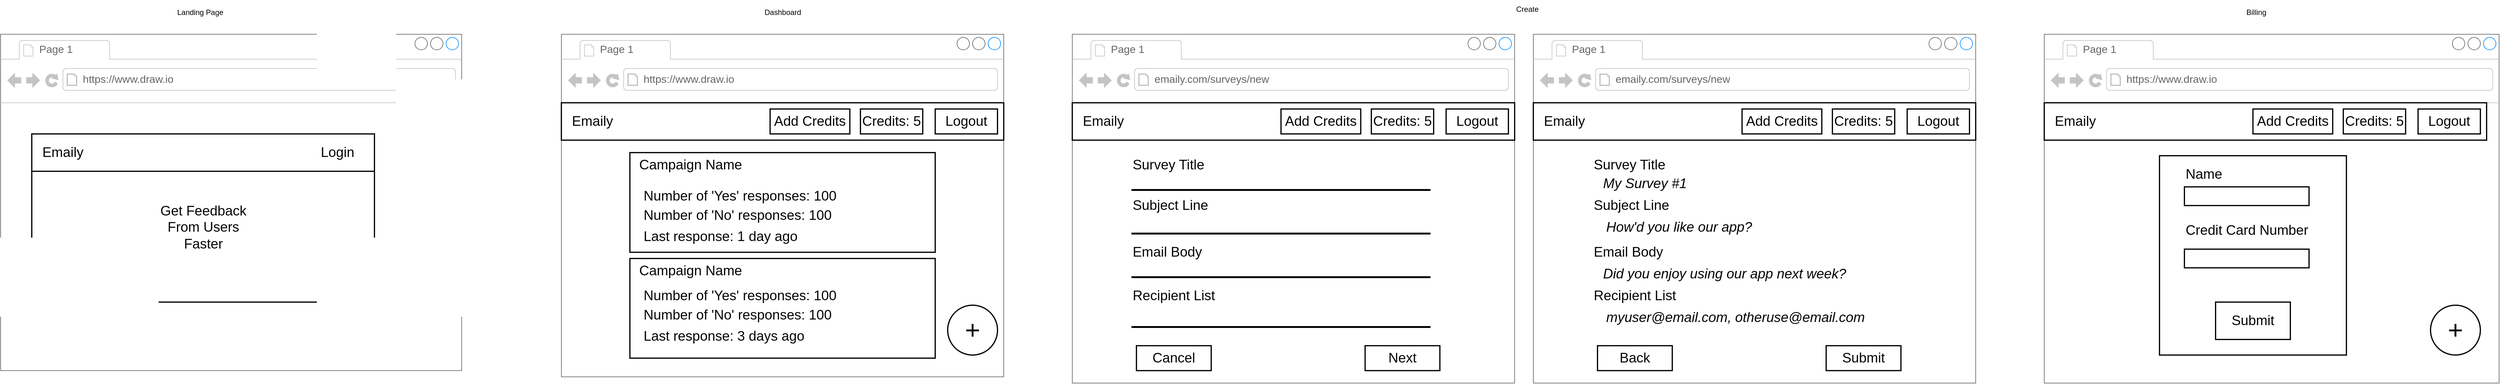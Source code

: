 <mxfile>
    <diagram id="ZGmjz9I0a0ccIm0hu3J1" name="Page-1">
        <mxGraphModel dx="3187" dy="990" grid="1" gridSize="10" guides="1" tooltips="1" connect="1" arrows="1" fold="1" page="1" pageScale="1" pageWidth="1169" pageHeight="827" math="0" shadow="0">
            <root>
                <mxCell id="0"/>
                <mxCell id="1" parent="0"/>
                <mxCell id="2" value="" style="strokeWidth=1;shadow=0;dashed=0;align=center;html=1;shape=mxgraph.mockup.containers.browserWindow;rSize=0;fillColor=#ffffff;strokeColor=#666666;mainText=,;recursiveResize=0;rounded=0;fontSize=22;fontColor=#050505;" parent="1" vertex="1">
                    <mxGeometry x="-10" y="100" width="740" height="540" as="geometry"/>
                </mxCell>
                <mxCell id="3" value="Page 1" style="strokeWidth=1;shadow=0;dashed=0;align=center;html=1;shape=mxgraph.mockup.containers.anchor;fontSize=17;fontColor=#666666;align=left;" parent="2" vertex="1">
                    <mxGeometry x="60" y="12" width="110" height="26" as="geometry"/>
                </mxCell>
                <mxCell id="4" value="https://www.draw.io" style="strokeWidth=1;shadow=0;dashed=0;align=center;html=1;shape=mxgraph.mockup.containers.anchor;rSize=0;fontSize=17;fontColor=#666666;align=left;" parent="2" vertex="1">
                    <mxGeometry x="130" y="60" width="250" height="26" as="geometry"/>
                </mxCell>
                <mxCell id="5" value="" style="rounded=0;whiteSpace=wrap;html=1;shadow=0;strokeColor=#080808;strokeWidth=2;fillColor=none;fontSize=22;fontColor=#050505;align=center;" parent="1" vertex="1">
                    <mxGeometry x="40" y="260" width="550" height="60" as="geometry"/>
                </mxCell>
                <mxCell id="6" value="Emaily" style="text;html=1;strokeColor=none;fillColor=none;align=center;verticalAlign=middle;whiteSpace=wrap;rounded=0;shadow=0;fontSize=22;fontColor=#050505;" parent="1" vertex="1">
                    <mxGeometry x="70" y="280" width="40" height="20" as="geometry"/>
                </mxCell>
                <mxCell id="7" value="Login &amp;nbsp;&amp;nbsp;" style="text;html=1;strokeColor=none;fillColor=none;align=center;verticalAlign=middle;whiteSpace=wrap;rounded=0;shadow=0;fontSize=22;fontColor=#050505;" parent="1" vertex="1">
                    <mxGeometry x="450" y="280" width="180" height="20" as="geometry"/>
                </mxCell>
                <mxCell id="8" value="" style="rounded=0;whiteSpace=wrap;html=1;shadow=0;strokeColor=#080808;strokeWidth=2;fillColor=none;fontSize=22;fontColor=#050505;align=center;" parent="1" vertex="1">
                    <mxGeometry x="40" y="320" width="550" height="210" as="geometry"/>
                </mxCell>
                <mxCell id="9" value="Get Feedback From Users Faster" style="text;html=1;strokeColor=none;fillColor=none;align=center;verticalAlign=middle;whiteSpace=wrap;rounded=0;shadow=0;fontSize=22;fontColor=#050505;" parent="1" vertex="1">
                    <mxGeometry x="243" y="400" width="145" height="20" as="geometry"/>
                </mxCell>
                <mxCell id="10" value="" style="strokeWidth=1;shadow=0;dashed=0;align=center;html=1;shape=mxgraph.mockup.containers.browserWindow;rSize=0;fillColor=#ffffff;strokeColor=#666666;mainText=,;recursiveResize=0;rounded=0;fontSize=22;fontColor=#050505;" parent="1" vertex="1">
                    <mxGeometry x="890" y="100" width="710" height="550" as="geometry"/>
                </mxCell>
                <mxCell id="11" value="Page 1" style="strokeWidth=1;shadow=0;dashed=0;align=center;html=1;shape=mxgraph.mockup.containers.anchor;fontSize=17;fontColor=#666666;align=left;" parent="10" vertex="1">
                    <mxGeometry x="60" y="12" width="110" height="26" as="geometry"/>
                </mxCell>
                <mxCell id="12" value="https://www.draw.io" style="strokeWidth=1;shadow=0;dashed=0;align=center;html=1;shape=mxgraph.mockup.containers.anchor;rSize=0;fontSize=17;fontColor=#666666;align=left;" parent="10" vertex="1">
                    <mxGeometry x="130" y="60" width="250" height="26" as="geometry"/>
                </mxCell>
                <mxCell id="13" value="" style="rounded=0;whiteSpace=wrap;html=1;shadow=0;strokeColor=#080808;strokeWidth=2;fillColor=none;fontSize=22;fontColor=#050505;align=center;" parent="10" vertex="1">
                    <mxGeometry x="110" y="190" width="490" height="160" as="geometry"/>
                </mxCell>
                <mxCell id="14" value="Campaign Name" style="text;html=1;strokeColor=none;fillColor=none;align=center;verticalAlign=middle;whiteSpace=wrap;rounded=0;shadow=0;fontSize=22;fontColor=#050505;" parent="10" vertex="1">
                    <mxGeometry x="115" y="200" width="185" height="20" as="geometry"/>
                </mxCell>
                <mxCell id="15" value="Last response: 1 day ago" style="text;html=1;strokeColor=none;fillColor=none;align=left;verticalAlign=middle;whiteSpace=wrap;rounded=0;shadow=0;fontSize=22;fontColor=#050505;" parent="10" vertex="1">
                    <mxGeometry x="130" y="315" width="320" height="20" as="geometry"/>
                </mxCell>
                <mxCell id="16" value="+" style="ellipse;whiteSpace=wrap;html=1;aspect=fixed;rounded=0;shadow=0;strokeColor=#080808;strokeWidth=2;fillColor=none;fontSize=42;fontColor=#050505;align=center;" parent="10" vertex="1">
                    <mxGeometry x="620" y="435" width="80" height="80" as="geometry"/>
                </mxCell>
                <mxCell id="17" value="" style="rounded=0;whiteSpace=wrap;html=1;shadow=0;strokeColor=#080808;strokeWidth=2;fillColor=none;fontSize=22;fontColor=#050505;align=center;" parent="10" vertex="1">
                    <mxGeometry x="110" y="360" width="490" height="160" as="geometry"/>
                </mxCell>
                <mxCell id="18" value="Campaign Name" style="text;html=1;strokeColor=none;fillColor=none;align=center;verticalAlign=middle;whiteSpace=wrap;rounded=0;shadow=0;fontSize=22;fontColor=#050505;" parent="10" vertex="1">
                    <mxGeometry x="115" y="370" width="185" height="20" as="geometry"/>
                </mxCell>
                <mxCell id="19" value="Number of 'Yes' responses: 100" style="text;html=1;strokeColor=none;fillColor=none;align=left;verticalAlign=middle;whiteSpace=wrap;rounded=0;shadow=0;fontSize=22;fontColor=#050505;" parent="10" vertex="1">
                    <mxGeometry x="130" y="250" width="320" height="20" as="geometry"/>
                </mxCell>
                <mxCell id="20" value="Number of 'No' responses: 100" style="text;html=1;strokeColor=none;fillColor=none;align=left;verticalAlign=middle;whiteSpace=wrap;rounded=0;shadow=0;fontSize=22;fontColor=#050505;" parent="10" vertex="1">
                    <mxGeometry x="130" y="281" width="320" height="20" as="geometry"/>
                </mxCell>
                <mxCell id="21" value="Last response: 3 days ago" style="text;html=1;strokeColor=none;fillColor=none;align=left;verticalAlign=middle;whiteSpace=wrap;rounded=0;shadow=0;fontSize=22;fontColor=#050505;" parent="10" vertex="1">
                    <mxGeometry x="130" y="475" width="320" height="20" as="geometry"/>
                </mxCell>
                <mxCell id="22" value="Number of 'Yes' responses: 100" style="text;html=1;strokeColor=none;fillColor=none;align=left;verticalAlign=middle;whiteSpace=wrap;rounded=0;shadow=0;fontSize=22;fontColor=#050505;" parent="10" vertex="1">
                    <mxGeometry x="130" y="410" width="320" height="20" as="geometry"/>
                </mxCell>
                <mxCell id="23" value="Number of 'No' responses: 100" style="text;html=1;strokeColor=none;fillColor=none;align=left;verticalAlign=middle;whiteSpace=wrap;rounded=0;shadow=0;fontSize=22;fontColor=#050505;" parent="10" vertex="1">
                    <mxGeometry x="130" y="441" width="320" height="20" as="geometry"/>
                </mxCell>
                <mxCell id="24" value="" style="rounded=0;whiteSpace=wrap;html=1;shadow=0;strokeColor=#080808;strokeWidth=2;fillColor=none;fontSize=22;fontColor=#050505;align=center;" parent="1" vertex="1">
                    <mxGeometry x="890" y="210" width="710" height="60" as="geometry"/>
                </mxCell>
                <mxCell id="25" value="Emaily" style="text;html=1;strokeColor=none;fillColor=none;align=center;verticalAlign=middle;whiteSpace=wrap;rounded=0;shadow=0;fontSize=22;fontColor=#050505;" parent="1" vertex="1">
                    <mxGeometry x="920" y="230" width="40" height="20" as="geometry"/>
                </mxCell>
                <mxCell id="26" value="Logout" style="rounded=0;whiteSpace=wrap;html=1;shadow=0;strokeColor=#080808;strokeWidth=2;fillColor=none;fontSize=22;fontColor=#050505;align=center;" parent="1" vertex="1">
                    <mxGeometry x="1490" y="220" width="100" height="40" as="geometry"/>
                </mxCell>
                <mxCell id="27" value="Credits: 5" style="rounded=0;whiteSpace=wrap;html=1;shadow=0;strokeColor=#080808;strokeWidth=2;fillColor=none;fontSize=22;fontColor=#050505;align=center;" parent="1" vertex="1">
                    <mxGeometry x="1370" y="220" width="100" height="40" as="geometry"/>
                </mxCell>
                <mxCell id="28" value="Add Credits" style="rounded=0;whiteSpace=wrap;html=1;shadow=0;strokeColor=#080808;strokeWidth=2;fillColor=none;fontSize=22;fontColor=#050505;align=center;" parent="1" vertex="1">
                    <mxGeometry x="1225" y="220" width="128" height="40" as="geometry"/>
                </mxCell>
                <mxCell id="29" value="" style="strokeWidth=1;shadow=0;dashed=0;align=center;html=1;shape=mxgraph.mockup.containers.browserWindow;rSize=0;fillColor=#ffffff;strokeColor=#666666;mainText=,;recursiveResize=0;rounded=0;fontSize=22;fontColor=#050505;" parent="1" vertex="1">
                    <mxGeometry x="1710" y="100" width="710" height="560" as="geometry"/>
                </mxCell>
                <mxCell id="30" value="Page 1" style="strokeWidth=1;shadow=0;dashed=0;align=center;html=1;shape=mxgraph.mockup.containers.anchor;fontSize=17;fontColor=#666666;align=left;" parent="29" vertex="1">
                    <mxGeometry x="60" y="12" width="110" height="26" as="geometry"/>
                </mxCell>
                <mxCell id="31" value="emaily.com/surveys/new" style="strokeWidth=1;shadow=0;dashed=0;align=center;html=1;shape=mxgraph.mockup.containers.anchor;rSize=0;fontSize=17;fontColor=#666666;align=left;" parent="29" vertex="1">
                    <mxGeometry x="130" y="60" width="250" height="26" as="geometry"/>
                </mxCell>
                <mxCell id="32" value="Survey Title" style="text;html=1;strokeColor=none;fillColor=none;align=left;verticalAlign=middle;whiteSpace=wrap;rounded=0;shadow=0;fontSize=22;fontColor=#050505;" parent="29" vertex="1">
                    <mxGeometry x="95" y="200" width="125" height="20" as="geometry"/>
                </mxCell>
                <mxCell id="33" value="Subject Line" style="text;html=1;strokeColor=none;fillColor=none;align=left;verticalAlign=middle;whiteSpace=wrap;rounded=0;shadow=0;fontSize=22;fontColor=#050505;" parent="29" vertex="1">
                    <mxGeometry x="95" y="265" width="125" height="20" as="geometry"/>
                </mxCell>
                <mxCell id="34" value="Email Body" style="text;html=1;strokeColor=none;fillColor=none;align=left;verticalAlign=middle;whiteSpace=wrap;rounded=0;shadow=0;fontSize=22;fontColor=#050505;" parent="29" vertex="1">
                    <mxGeometry x="95" y="340" width="125" height="20" as="geometry"/>
                </mxCell>
                <mxCell id="35" value="Recipient List" style="text;html=1;strokeColor=none;fillColor=none;align=left;verticalAlign=middle;whiteSpace=wrap;rounded=0;shadow=0;fontSize=22;fontColor=#050505;" parent="29" vertex="1">
                    <mxGeometry x="95" y="410" width="140" height="20" as="geometry"/>
                </mxCell>
                <mxCell id="36" value="Cancel" style="rounded=0;whiteSpace=wrap;html=1;shadow=0;strokeColor=#080808;strokeWidth=2;fillColor=none;fontSize=22;fontColor=#050505;align=center;" parent="29" vertex="1">
                    <mxGeometry x="103" y="500" width="120" height="40" as="geometry"/>
                </mxCell>
                <mxCell id="37" value="Next" style="rounded=0;whiteSpace=wrap;html=1;shadow=0;strokeColor=#080808;strokeWidth=2;fillColor=none;fontSize=22;fontColor=#050505;align=center;" parent="29" vertex="1">
                    <mxGeometry x="470" y="500" width="120" height="40" as="geometry"/>
                </mxCell>
                <mxCell id="38" value="" style="endArrow=none;html=1;strokeWidth=3;fontSize=22;fontColor=#050505;" parent="29" edge="1">
                    <mxGeometry width="50" height="50" relative="1" as="geometry">
                        <mxPoint x="95" y="250" as="sourcePoint"/>
                        <mxPoint x="575" y="250" as="targetPoint"/>
                    </mxGeometry>
                </mxCell>
                <mxCell id="39" value="" style="endArrow=none;html=1;strokeWidth=3;fontSize=22;fontColor=#050505;" parent="29" edge="1">
                    <mxGeometry width="50" height="50" relative="1" as="geometry">
                        <mxPoint x="95" y="320" as="sourcePoint"/>
                        <mxPoint x="575" y="320" as="targetPoint"/>
                    </mxGeometry>
                </mxCell>
                <mxCell id="40" value="" style="endArrow=none;html=1;strokeWidth=3;fontSize=22;fontColor=#050505;" parent="29" edge="1">
                    <mxGeometry width="50" height="50" relative="1" as="geometry">
                        <mxPoint x="95" y="390" as="sourcePoint"/>
                        <mxPoint x="575" y="390" as="targetPoint"/>
                    </mxGeometry>
                </mxCell>
                <mxCell id="41" value="" style="endArrow=none;html=1;strokeWidth=3;fontSize=22;fontColor=#050505;" parent="29" edge="1">
                    <mxGeometry width="50" height="50" relative="1" as="geometry">
                        <mxPoint x="95" y="470" as="sourcePoint"/>
                        <mxPoint x="575" y="470" as="targetPoint"/>
                    </mxGeometry>
                </mxCell>
                <mxCell id="42" value="" style="rounded=0;whiteSpace=wrap;html=1;shadow=0;strokeColor=#080808;strokeWidth=2;fillColor=none;fontSize=22;fontColor=#050505;align=center;" parent="1" vertex="1">
                    <mxGeometry x="1710" y="210" width="710" height="60" as="geometry"/>
                </mxCell>
                <mxCell id="43" value="Emaily" style="text;html=1;strokeColor=none;fillColor=none;align=center;verticalAlign=middle;whiteSpace=wrap;rounded=0;shadow=0;fontSize=22;fontColor=#050505;" parent="1" vertex="1">
                    <mxGeometry x="1740" y="230" width="40" height="20" as="geometry"/>
                </mxCell>
                <mxCell id="44" value="Logout" style="rounded=0;whiteSpace=wrap;html=1;shadow=0;strokeColor=#080808;strokeWidth=2;fillColor=none;fontSize=22;fontColor=#050505;align=center;" parent="1" vertex="1">
                    <mxGeometry x="2310" y="220" width="100" height="40" as="geometry"/>
                </mxCell>
                <mxCell id="45" value="Credits: 5" style="rounded=0;whiteSpace=wrap;html=1;shadow=0;strokeColor=#080808;strokeWidth=2;fillColor=none;fontSize=22;fontColor=#050505;align=center;" parent="1" vertex="1">
                    <mxGeometry x="2190" y="220" width="100" height="40" as="geometry"/>
                </mxCell>
                <mxCell id="46" value="Add Credits" style="rounded=0;whiteSpace=wrap;html=1;shadow=0;strokeColor=#080808;strokeWidth=2;fillColor=none;fontSize=22;fontColor=#050505;align=center;" parent="1" vertex="1">
                    <mxGeometry x="2045" y="220" width="128" height="40" as="geometry"/>
                </mxCell>
                <mxCell id="47" value="" style="strokeWidth=1;shadow=0;dashed=0;align=center;html=1;shape=mxgraph.mockup.containers.browserWindow;rSize=0;fillColor=#ffffff;strokeColor=#666666;mainText=,;recursiveResize=0;rounded=0;fontSize=22;fontColor=#050505;" parent="1" vertex="1">
                    <mxGeometry x="2450" y="100" width="710" height="560" as="geometry"/>
                </mxCell>
                <mxCell id="48" value="Page 1" style="strokeWidth=1;shadow=0;dashed=0;align=center;html=1;shape=mxgraph.mockup.containers.anchor;fontSize=17;fontColor=#666666;align=left;" parent="47" vertex="1">
                    <mxGeometry x="60" y="12" width="110" height="26" as="geometry"/>
                </mxCell>
                <mxCell id="49" value="emaily.com/surveys/new" style="strokeWidth=1;shadow=0;dashed=0;align=center;html=1;shape=mxgraph.mockup.containers.anchor;rSize=0;fontSize=17;fontColor=#666666;align=left;" parent="47" vertex="1">
                    <mxGeometry x="130" y="60" width="250" height="26" as="geometry"/>
                </mxCell>
                <mxCell id="50" value="Survey Title" style="text;html=1;strokeColor=none;fillColor=none;align=left;verticalAlign=middle;whiteSpace=wrap;rounded=0;shadow=0;fontSize=22;fontColor=#050505;" parent="47" vertex="1">
                    <mxGeometry x="95" y="200" width="125" height="20" as="geometry"/>
                </mxCell>
                <mxCell id="51" value="Subject Line" style="text;html=1;strokeColor=none;fillColor=none;align=left;verticalAlign=middle;whiteSpace=wrap;rounded=0;shadow=0;fontSize=22;fontColor=#050505;" parent="47" vertex="1">
                    <mxGeometry x="95" y="265" width="125" height="20" as="geometry"/>
                </mxCell>
                <mxCell id="52" value="Email Body" style="text;html=1;strokeColor=none;fillColor=none;align=left;verticalAlign=middle;whiteSpace=wrap;rounded=0;shadow=0;fontSize=22;fontColor=#050505;" parent="47" vertex="1">
                    <mxGeometry x="95" y="340" width="125" height="20" as="geometry"/>
                </mxCell>
                <mxCell id="53" value="Recipient List" style="text;html=1;strokeColor=none;fillColor=none;align=left;verticalAlign=middle;whiteSpace=wrap;rounded=0;shadow=0;fontSize=22;fontColor=#050505;" parent="47" vertex="1">
                    <mxGeometry x="95" y="410" width="140" height="20" as="geometry"/>
                </mxCell>
                <mxCell id="54" value="Back" style="rounded=0;whiteSpace=wrap;html=1;shadow=0;strokeColor=#080808;strokeWidth=2;fillColor=none;fontSize=22;fontColor=#050505;align=center;" parent="47" vertex="1">
                    <mxGeometry x="103" y="500" width="120" height="40" as="geometry"/>
                </mxCell>
                <mxCell id="55" value="Submit" style="rounded=0;whiteSpace=wrap;html=1;shadow=0;strokeColor=#080808;strokeWidth=2;fillColor=none;fontSize=22;fontColor=#050505;align=center;" parent="47" vertex="1">
                    <mxGeometry x="470" y="500" width="120" height="40" as="geometry"/>
                </mxCell>
                <mxCell id="56" value="&lt;i&gt;My Survey #1&lt;/i&gt;" style="text;html=1;strokeColor=none;fillColor=none;align=left;verticalAlign=middle;whiteSpace=wrap;rounded=0;shadow=0;fontSize=22;fontColor=#050505;" parent="47" vertex="1">
                    <mxGeometry x="110" y="230" width="210" height="20" as="geometry"/>
                </mxCell>
                <mxCell id="57" value="&lt;i&gt;How'd you like our app?&lt;/i&gt;" style="text;html=1;strokeColor=none;fillColor=none;align=left;verticalAlign=middle;whiteSpace=wrap;rounded=0;shadow=0;fontSize=22;fontColor=#050505;" parent="47" vertex="1">
                    <mxGeometry x="115" y="300" width="305" height="20" as="geometry"/>
                </mxCell>
                <mxCell id="58" value="&lt;i&gt;Did you enjoy using our app next week?&lt;/i&gt;" style="text;html=1;strokeColor=none;fillColor=none;align=left;verticalAlign=middle;whiteSpace=wrap;rounded=0;shadow=0;fontSize=22;fontColor=#050505;" parent="47" vertex="1">
                    <mxGeometry x="110" y="375" width="420" height="20" as="geometry"/>
                </mxCell>
                <mxCell id="59" value="&lt;i&gt;myuser@email.com, otheruse@email.com&lt;/i&gt;" style="text;html=1;strokeColor=none;fillColor=none;align=left;verticalAlign=middle;whiteSpace=wrap;rounded=0;shadow=0;fontSize=22;fontColor=#050505;" parent="47" vertex="1">
                    <mxGeometry x="115" y="445" width="420" height="20" as="geometry"/>
                </mxCell>
                <mxCell id="60" value="" style="rounded=0;whiteSpace=wrap;html=1;shadow=0;strokeColor=#080808;strokeWidth=2;fillColor=none;fontSize=22;fontColor=#050505;align=center;" parent="1" vertex="1">
                    <mxGeometry x="2450" y="210" width="710" height="60" as="geometry"/>
                </mxCell>
                <mxCell id="61" value="Emaily" style="text;html=1;strokeColor=none;fillColor=none;align=center;verticalAlign=middle;whiteSpace=wrap;rounded=0;shadow=0;fontSize=22;fontColor=#050505;" parent="1" vertex="1">
                    <mxGeometry x="2480" y="230" width="40" height="20" as="geometry"/>
                </mxCell>
                <mxCell id="62" value="Logout" style="rounded=0;whiteSpace=wrap;html=1;shadow=0;strokeColor=#080808;strokeWidth=2;fillColor=none;fontSize=22;fontColor=#050505;align=center;" parent="1" vertex="1">
                    <mxGeometry x="3050" y="220" width="100" height="40" as="geometry"/>
                </mxCell>
                <mxCell id="63" value="Credits: 5" style="rounded=0;whiteSpace=wrap;html=1;shadow=0;strokeColor=#080808;strokeWidth=2;fillColor=none;fontSize=22;fontColor=#050505;align=center;" parent="1" vertex="1">
                    <mxGeometry x="2930" y="220" width="100" height="40" as="geometry"/>
                </mxCell>
                <mxCell id="64" value="Add Credits" style="rounded=0;whiteSpace=wrap;html=1;shadow=0;strokeColor=#080808;strokeWidth=2;fillColor=none;fontSize=22;fontColor=#050505;align=center;" parent="1" vertex="1">
                    <mxGeometry x="2785" y="220" width="128" height="40" as="geometry"/>
                </mxCell>
                <mxCell id="65" value="" style="strokeWidth=1;shadow=0;dashed=0;align=center;html=1;shape=mxgraph.mockup.containers.browserWindow;rSize=0;fillColor=#ffffff;strokeColor=#666666;mainText=,;recursiveResize=0;rounded=0;fontSize=22;fontColor=#050505;" parent="1" vertex="1">
                    <mxGeometry x="3270" y="100" width="730" height="560" as="geometry"/>
                </mxCell>
                <mxCell id="66" value="Page 1" style="strokeWidth=1;shadow=0;dashed=0;align=center;html=1;shape=mxgraph.mockup.containers.anchor;fontSize=17;fontColor=#666666;align=left;" parent="65" vertex="1">
                    <mxGeometry x="60" y="12" width="110" height="26" as="geometry"/>
                </mxCell>
                <mxCell id="67" value="https://www.draw.io" style="strokeWidth=1;shadow=0;dashed=0;align=center;html=1;shape=mxgraph.mockup.containers.anchor;rSize=0;fontSize=17;fontColor=#666666;align=left;" parent="65" vertex="1">
                    <mxGeometry x="130" y="60" width="250" height="26" as="geometry"/>
                </mxCell>
                <mxCell id="68" value="+" style="ellipse;whiteSpace=wrap;html=1;aspect=fixed;rounded=0;shadow=0;strokeColor=#080808;strokeWidth=2;fillColor=none;fontSize=42;fontColor=#050505;align=center;" parent="65" vertex="1">
                    <mxGeometry x="620" y="435" width="80" height="80" as="geometry"/>
                </mxCell>
                <mxCell id="69" value="" style="rounded=0;whiteSpace=wrap;html=1;shadow=0;labelBackgroundColor=none;strokeColor=#080808;strokeWidth=2;fillColor=#ffffff;fontSize=22;fontColor=#050505;align=left;" parent="65" vertex="1">
                    <mxGeometry x="185" y="195" width="300" height="320" as="geometry"/>
                </mxCell>
                <mxCell id="70" value="Name" style="text;html=1;strokeColor=none;fillColor=none;align=left;verticalAlign=middle;whiteSpace=wrap;rounded=0;shadow=0;labelBackgroundColor=none;fontSize=22;fontColor=#050505;" parent="65" vertex="1">
                    <mxGeometry x="225" y="215" width="40" height="20" as="geometry"/>
                </mxCell>
                <mxCell id="71" value="Credit Card Number" style="text;html=1;strokeColor=none;fillColor=none;align=left;verticalAlign=middle;whiteSpace=wrap;rounded=0;shadow=0;labelBackgroundColor=none;fontSize=22;fontColor=#050505;" parent="65" vertex="1">
                    <mxGeometry x="225" y="305" width="230" height="20" as="geometry"/>
                </mxCell>
                <mxCell id="72" value="" style="rounded=0;whiteSpace=wrap;html=1;shadow=0;labelBackgroundColor=none;strokeColor=#080808;strokeWidth=2;fillColor=#ffffff;fontSize=22;fontColor=#050505;align=left;" parent="65" vertex="1">
                    <mxGeometry x="225" y="245" width="200" height="30" as="geometry"/>
                </mxCell>
                <mxCell id="73" value="" style="rounded=0;whiteSpace=wrap;html=1;shadow=0;labelBackgroundColor=none;strokeColor=#080808;strokeWidth=2;fillColor=#ffffff;fontSize=22;fontColor=#050505;align=left;" parent="65" vertex="1">
                    <mxGeometry x="225" y="345" width="200" height="30" as="geometry"/>
                </mxCell>
                <mxCell id="74" value="Submit" style="rounded=0;whiteSpace=wrap;html=1;shadow=0;labelBackgroundColor=none;strokeColor=#080808;strokeWidth=2;fillColor=#ffffff;fontSize=22;fontColor=#050505;align=center;" parent="65" vertex="1">
                    <mxGeometry x="275" y="430" width="120" height="60" as="geometry"/>
                </mxCell>
                <mxCell id="75" value="" style="rounded=0;whiteSpace=wrap;html=1;shadow=0;strokeColor=#080808;strokeWidth=2;fillColor=none;fontSize=22;fontColor=#050505;align=center;" parent="1" vertex="1">
                    <mxGeometry x="3270" y="210" width="710" height="60" as="geometry"/>
                </mxCell>
                <mxCell id="76" value="Emaily" style="text;html=1;strokeColor=none;fillColor=none;align=center;verticalAlign=middle;whiteSpace=wrap;rounded=0;shadow=0;fontSize=22;fontColor=#050505;" parent="1" vertex="1">
                    <mxGeometry x="3300" y="230" width="40" height="20" as="geometry"/>
                </mxCell>
                <mxCell id="77" value="Logout" style="rounded=0;whiteSpace=wrap;html=1;shadow=0;strokeColor=#080808;strokeWidth=2;fillColor=none;fontSize=22;fontColor=#050505;align=center;" parent="1" vertex="1">
                    <mxGeometry x="3870" y="220" width="100" height="40" as="geometry"/>
                </mxCell>
                <mxCell id="78" value="Credits: 5" style="rounded=0;whiteSpace=wrap;html=1;shadow=0;strokeColor=#080808;strokeWidth=2;fillColor=none;fontSize=22;fontColor=#050505;align=center;" parent="1" vertex="1">
                    <mxGeometry x="3750" y="220" width="100" height="40" as="geometry"/>
                </mxCell>
                <mxCell id="79" value="Add Credits" style="rounded=0;whiteSpace=wrap;html=1;shadow=0;strokeColor=#080808;strokeWidth=2;fillColor=none;fontSize=22;fontColor=#050505;align=center;" parent="1" vertex="1">
                    <mxGeometry x="3605" y="220" width="128" height="40" as="geometry"/>
                </mxCell>
                <mxCell id="80" value="Landing Page" style="text;html=1;align=center;verticalAlign=middle;resizable=0;points=[];autosize=1;strokeColor=none;fillColor=none;" vertex="1" parent="1">
                    <mxGeometry x="260" y="50" width="100" height="30" as="geometry"/>
                </mxCell>
                <mxCell id="81" value="Dashboard" style="text;html=1;align=center;verticalAlign=middle;resizable=0;points=[];autosize=1;strokeColor=none;fillColor=none;" vertex="1" parent="1">
                    <mxGeometry x="1205" y="50" width="80" height="30" as="geometry"/>
                </mxCell>
                <mxCell id="82" value="Create" style="text;html=1;align=center;verticalAlign=middle;resizable=0;points=[];autosize=1;strokeColor=none;fillColor=none;" vertex="1" parent="1">
                    <mxGeometry x="2410" y="45" width="60" height="30" as="geometry"/>
                </mxCell>
                <mxCell id="83" value="Billing" style="text;html=1;align=center;verticalAlign=middle;resizable=0;points=[];autosize=1;strokeColor=none;fillColor=none;" vertex="1" parent="1">
                    <mxGeometry x="3580" y="50" width="60" height="30" as="geometry"/>
                </mxCell>
            </root>
        </mxGraphModel>
    </diagram>
</mxfile>